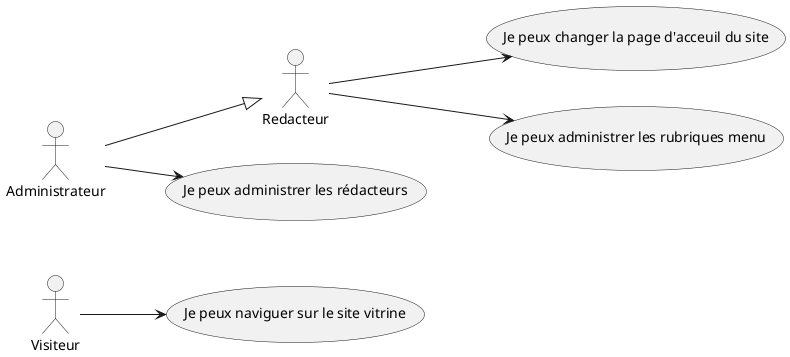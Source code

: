 @startuml
left to right direction

Visiteur as V
Redacteur as R
Administrateur as A

A--|>R

V-->(Je peux naviguer sur le site vitrine)
R-->(Je peux changer la page d'acceuil du site)
R-->(Je peux administrer les rubriques menu)
A-->(Je peux administrer les rédacteurs)
@enduml